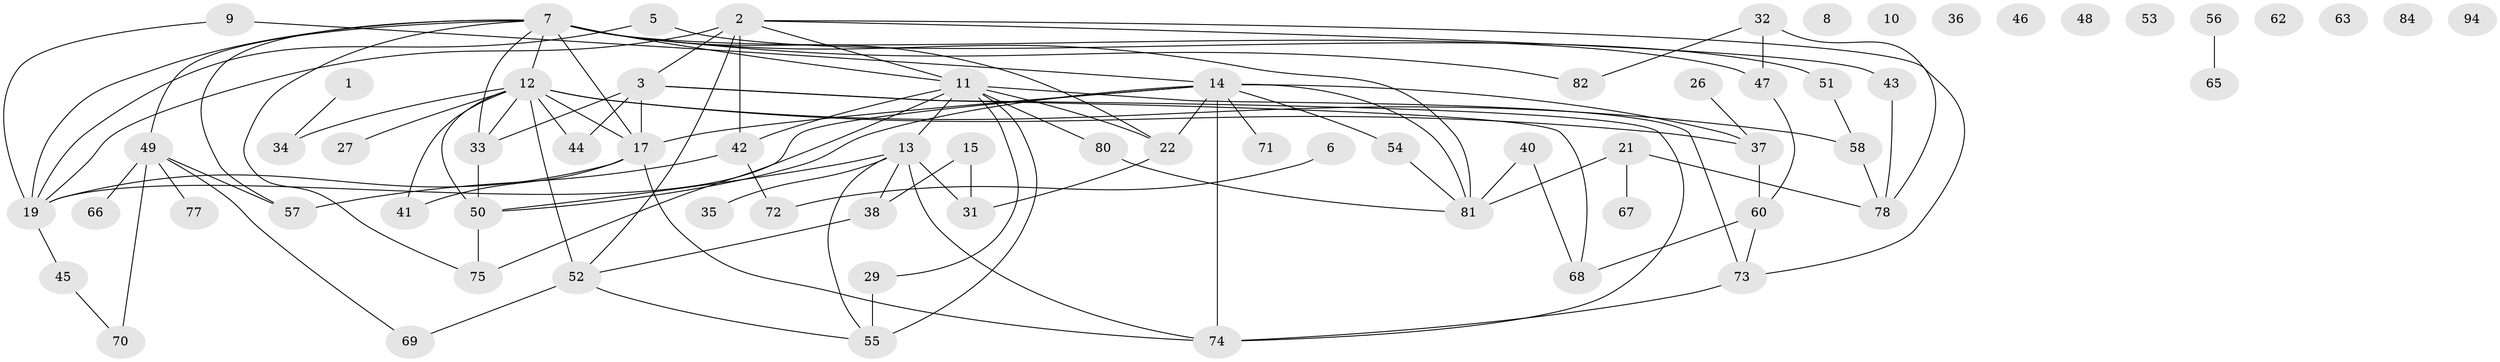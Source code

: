 // original degree distribution, {1: 0.13131313131313133, 4: 0.10101010101010101, 3: 0.24242424242424243, 2: 0.23232323232323232, 0: 0.10101010101010101, 5: 0.12121212121212122, 7: 0.010101010101010102, 6: 0.06060606060606061}
// Generated by graph-tools (version 1.1) at 2025/16/03/04/25 18:16:27]
// undirected, 69 vertices, 104 edges
graph export_dot {
graph [start="1"]
  node [color=gray90,style=filled];
  1;
  2 [super="+4"];
  3 [super="+18"];
  5;
  6;
  7 [super="+30"];
  8;
  9;
  10;
  11 [super="+28+97"];
  12 [super="+85+16"];
  13;
  14 [super="+20+61+24"];
  15;
  17 [super="+59"];
  19 [super="+83+23"];
  21;
  22;
  26;
  27;
  29 [super="+39"];
  31;
  32;
  33;
  34;
  35;
  36;
  37;
  38;
  40;
  41;
  42;
  43;
  44;
  45;
  46;
  47;
  48;
  49;
  50;
  51;
  52 [super="+87+96"];
  53;
  54;
  55;
  56;
  57;
  58;
  60;
  62;
  63;
  65;
  66;
  67;
  68;
  69;
  70;
  71;
  72;
  73 [super="+86"];
  74;
  75;
  77;
  78 [super="+88"];
  80;
  81 [super="+92"];
  82;
  84;
  94;
  1 -- 34;
  2 -- 43;
  2 -- 11 [weight=2];
  2 -- 52;
  2 -- 73;
  2 -- 42 [weight=2];
  2 -- 19;
  2 -- 3;
  3 -- 33;
  3 -- 74;
  3 -- 17;
  3 -- 68;
  3 -- 44;
  5 -- 51;
  5 -- 19;
  6 -- 72;
  7 -- 75;
  7 -- 33;
  7 -- 11;
  7 -- 12;
  7 -- 47;
  7 -- 81;
  7 -- 82;
  7 -- 49;
  7 -- 22;
  7 -- 57;
  7 -- 19;
  7 -- 17;
  9 -- 14;
  9 -- 19;
  11 -- 80;
  11 -- 55 [weight=2];
  11 -- 73;
  11 -- 75;
  11 -- 22;
  11 -- 42;
  11 -- 13;
  11 -- 29;
  12 -- 50;
  12 -- 58;
  12 -- 33;
  12 -- 52;
  12 -- 27;
  12 -- 41;
  12 -- 44;
  12 -- 34;
  12 -- 37;
  12 -- 17;
  13 -- 31;
  13 -- 35;
  13 -- 38;
  13 -- 50;
  13 -- 55;
  13 -- 74;
  14 -- 54;
  14 -- 50;
  14 -- 74;
  14 -- 22;
  14 -- 81;
  14 -- 19;
  14 -- 71;
  14 -- 37;
  14 -- 17;
  15 -- 31;
  15 -- 38;
  17 -- 41;
  17 -- 74;
  17 -- 19;
  19 -- 45;
  21 -- 67;
  21 -- 78;
  21 -- 81;
  22 -- 31;
  26 -- 37;
  29 -- 55;
  32 -- 47;
  32 -- 78;
  32 -- 82;
  33 -- 50;
  37 -- 60;
  38 -- 52;
  40 -- 68;
  40 -- 81;
  42 -- 57;
  42 -- 72;
  43 -- 78;
  45 -- 70;
  47 -- 60;
  49 -- 57;
  49 -- 66;
  49 -- 69;
  49 -- 70;
  49 -- 77;
  50 -- 75;
  51 -- 58;
  52 -- 69;
  52 -- 55;
  54 -- 81;
  56 -- 65;
  58 -- 78;
  60 -- 68;
  60 -- 73;
  73 -- 74;
  80 -- 81;
}

